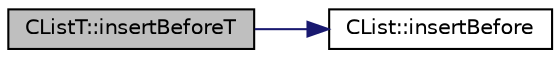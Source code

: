 digraph "CListT::insertBeforeT"
{
  edge [fontname="Helvetica",fontsize="10",labelfontname="Helvetica",labelfontsize="10"];
  node [fontname="Helvetica",fontsize="10",shape=record];
  rankdir="LR";
  Node1 [label="CListT::insertBeforeT",height=0.2,width=0.4,color="black", fillcolor="grey75", style="filled" fontcolor="black"];
  Node1 -> Node2 [color="midnightblue",fontsize="10",style="solid",fontname="Helvetica"];
  Node2 [label="CList::insertBefore",height=0.2,width=0.4,color="black", fillcolor="white", style="filled",URL="$df/db6/class_c_list.html#a02ae0a29f9466904e349a984d287a756"];
}
